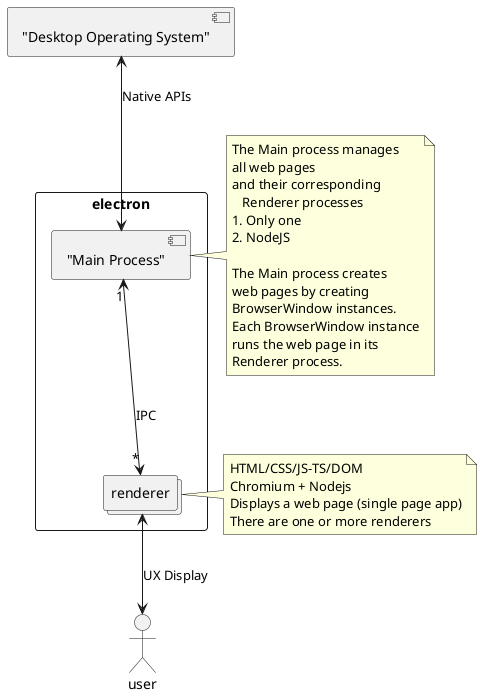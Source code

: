 @startuml

actor user


rectangle electron {
    component ["Main Process"] as main
    collections renderer
}

component ["Desktop Operating System"] as desktop


desktop <--> main : Native APIs

main "1" <--> "*" renderer : IPC


renderer <--> user : UX Display

note right of main
    The Main process manages
    all web pages
    and their corresponding
       Renderer processes
    1. Only one
    2. NodeJS

    The Main process creates
    web pages by creating
    BrowserWindow instances.
    Each BrowserWindow instance
    runs the web page in its
    Renderer process.
end note

note right of renderer
    HTML/CSS/JS-TS/DOM
    Chromium + Nodejs
    Displays a web page (single page app)
    There are one or more renderers
end note

@enduml
